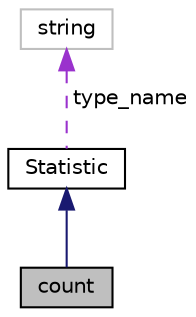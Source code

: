 digraph "count"
{
  edge [fontname="Helvetica",fontsize="10",labelfontname="Helvetica",labelfontsize="10"];
  node [fontname="Helvetica",fontsize="10",shape=record];
  Node2 [label="count",height=0.2,width=0.4,color="black", fillcolor="grey75", style="filled", fontcolor="black"];
  Node3 -> Node2 [dir="back",color="midnightblue",fontsize="10",style="solid",fontname="Helvetica"];
  Node3 [label="Statistic",height=0.2,width=0.4,color="black", fillcolor="white", style="filled",URL="$classStatistic.html"];
  Node4 -> Node3 [dir="back",color="darkorchid3",fontsize="10",style="dashed",label=" type_name" ,fontname="Helvetica"];
  Node4 [label="string",height=0.2,width=0.4,color="grey75", fillcolor="white", style="filled"];
}
